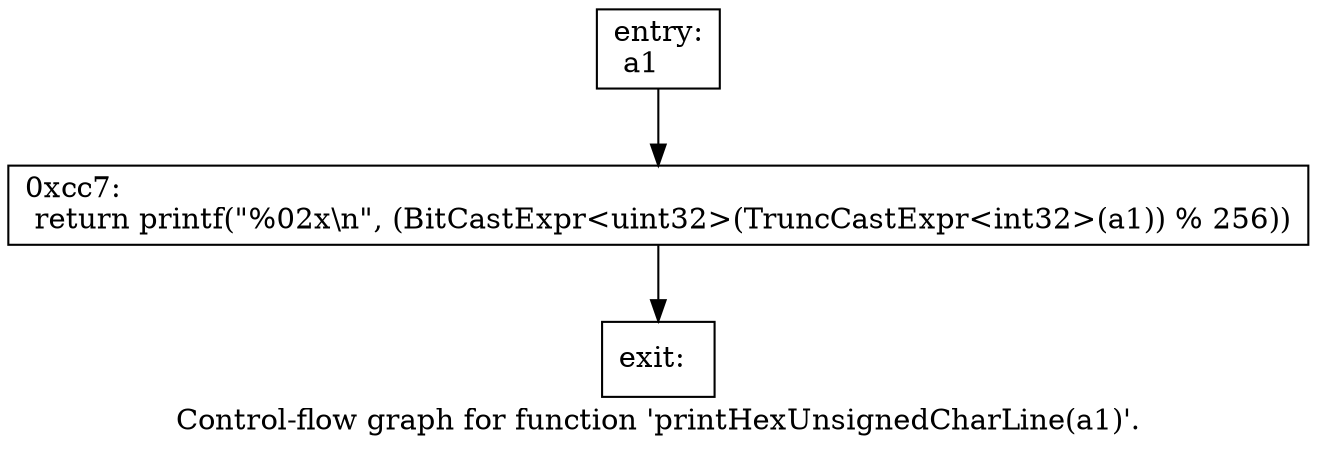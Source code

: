 digraph "Control-flow graph for function 'printHexUnsignedCharLine(a1)'." {
  label="Control-flow graph for function 'printHexUnsignedCharLine(a1)'.";
  node [shape=record];

  Node0730FB18 [label="{entry:\l  a1\l}"];
  Node0730FB18 -> Node0730FEC0;
  Node0730FEC0 [label="{0xcc7:\l  return printf(\"%02x\\n\", (BitCastExpr\<uint32\>(TruncCastExpr\<int32\>(a1)) % 256))\l}"];
  Node0730FEC0 -> Node0730FE78;
  Node0730FE78 [label="{exit:\l}"];

}
